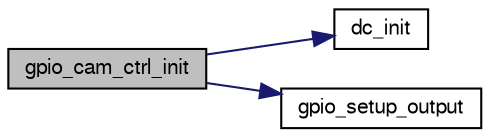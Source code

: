 digraph "gpio_cam_ctrl_init"
{
  edge [fontname="FreeSans",fontsize="10",labelfontname="FreeSans",labelfontsize="10"];
  node [fontname="FreeSans",fontsize="10",shape=record];
  rankdir="LR";
  Node1 [label="gpio_cam_ctrl_init",height=0.2,width=0.4,color="black", fillcolor="grey75", style="filled", fontcolor="black"];
  Node1 -> Node2 [color="midnightblue",fontsize="10",style="solid",fontname="FreeSans"];
  Node2 [label="dc_init",height=0.2,width=0.4,color="black", fillcolor="white", style="filled",URL="$dc_8c.html#a319b1533383dbc2491e1799a0148a7ba",tooltip="initialize settings "];
  Node1 -> Node3 [color="midnightblue",fontsize="10",style="solid",fontname="FreeSans"];
  Node3 [label="gpio_setup_output",height=0.2,width=0.4,color="black", fillcolor="white", style="filled",URL="$chibios_2mcu__periph_2gpio__arch_8c.html#a614c4a447f1e43381d92c682ac3b953f",tooltip="Setup one or more pins of the given GPIO port as outputs. "];
}
